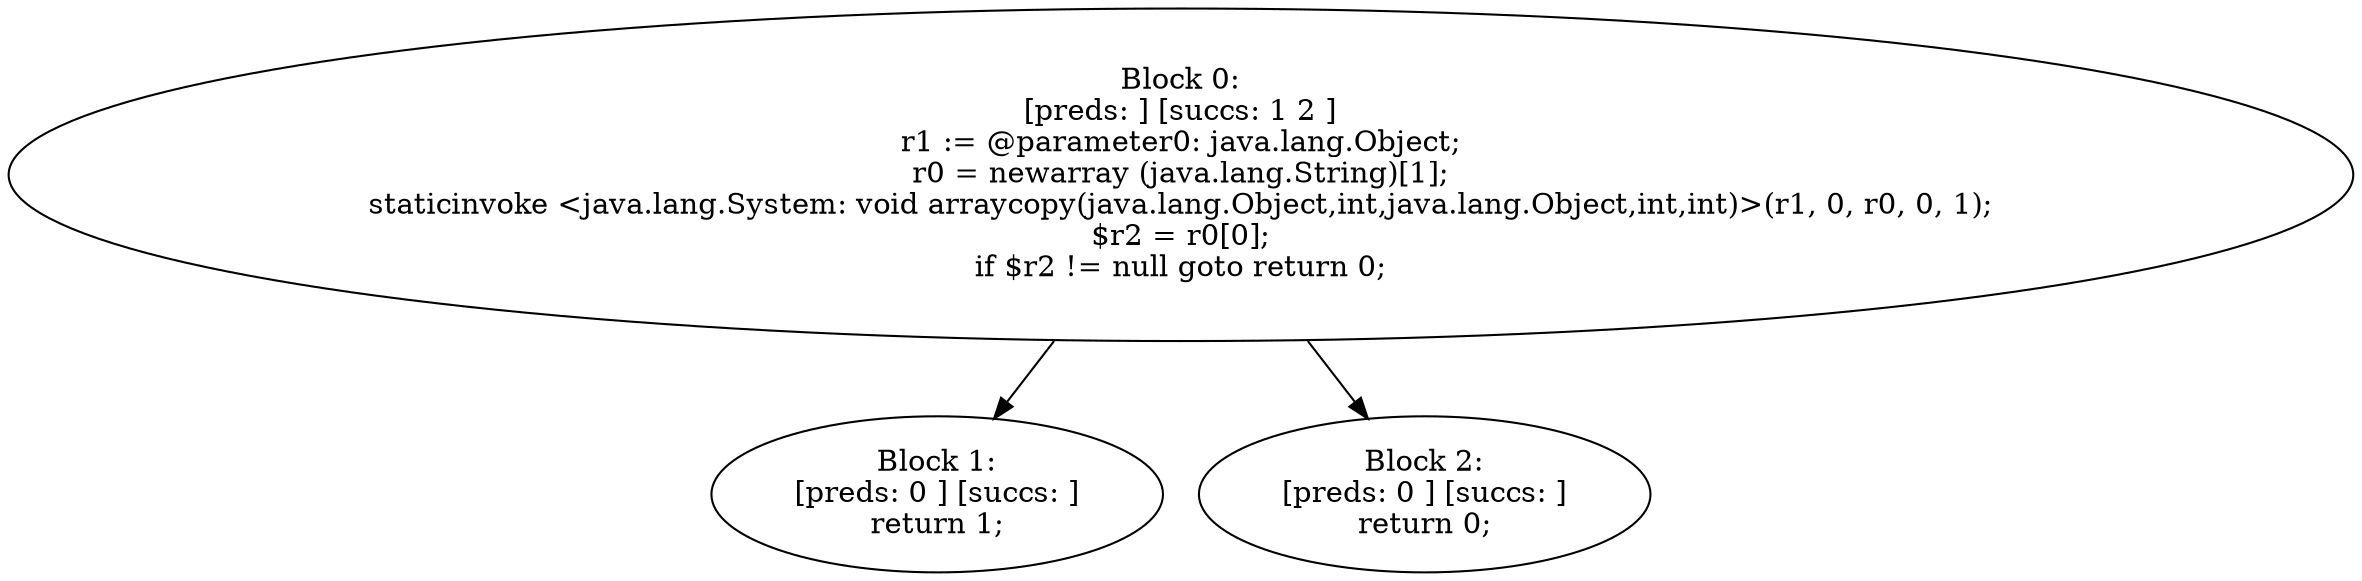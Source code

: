 digraph "unitGraph" {
    "Block 0:
[preds: ] [succs: 1 2 ]
r1 := @parameter0: java.lang.Object;
r0 = newarray (java.lang.String)[1];
staticinvoke <java.lang.System: void arraycopy(java.lang.Object,int,java.lang.Object,int,int)>(r1, 0, r0, 0, 1);
$r2 = r0[0];
if $r2 != null goto return 0;
"
    "Block 1:
[preds: 0 ] [succs: ]
return 1;
"
    "Block 2:
[preds: 0 ] [succs: ]
return 0;
"
    "Block 0:
[preds: ] [succs: 1 2 ]
r1 := @parameter0: java.lang.Object;
r0 = newarray (java.lang.String)[1];
staticinvoke <java.lang.System: void arraycopy(java.lang.Object,int,java.lang.Object,int,int)>(r1, 0, r0, 0, 1);
$r2 = r0[0];
if $r2 != null goto return 0;
"->"Block 1:
[preds: 0 ] [succs: ]
return 1;
";
    "Block 0:
[preds: ] [succs: 1 2 ]
r1 := @parameter0: java.lang.Object;
r0 = newarray (java.lang.String)[1];
staticinvoke <java.lang.System: void arraycopy(java.lang.Object,int,java.lang.Object,int,int)>(r1, 0, r0, 0, 1);
$r2 = r0[0];
if $r2 != null goto return 0;
"->"Block 2:
[preds: 0 ] [succs: ]
return 0;
";
}
